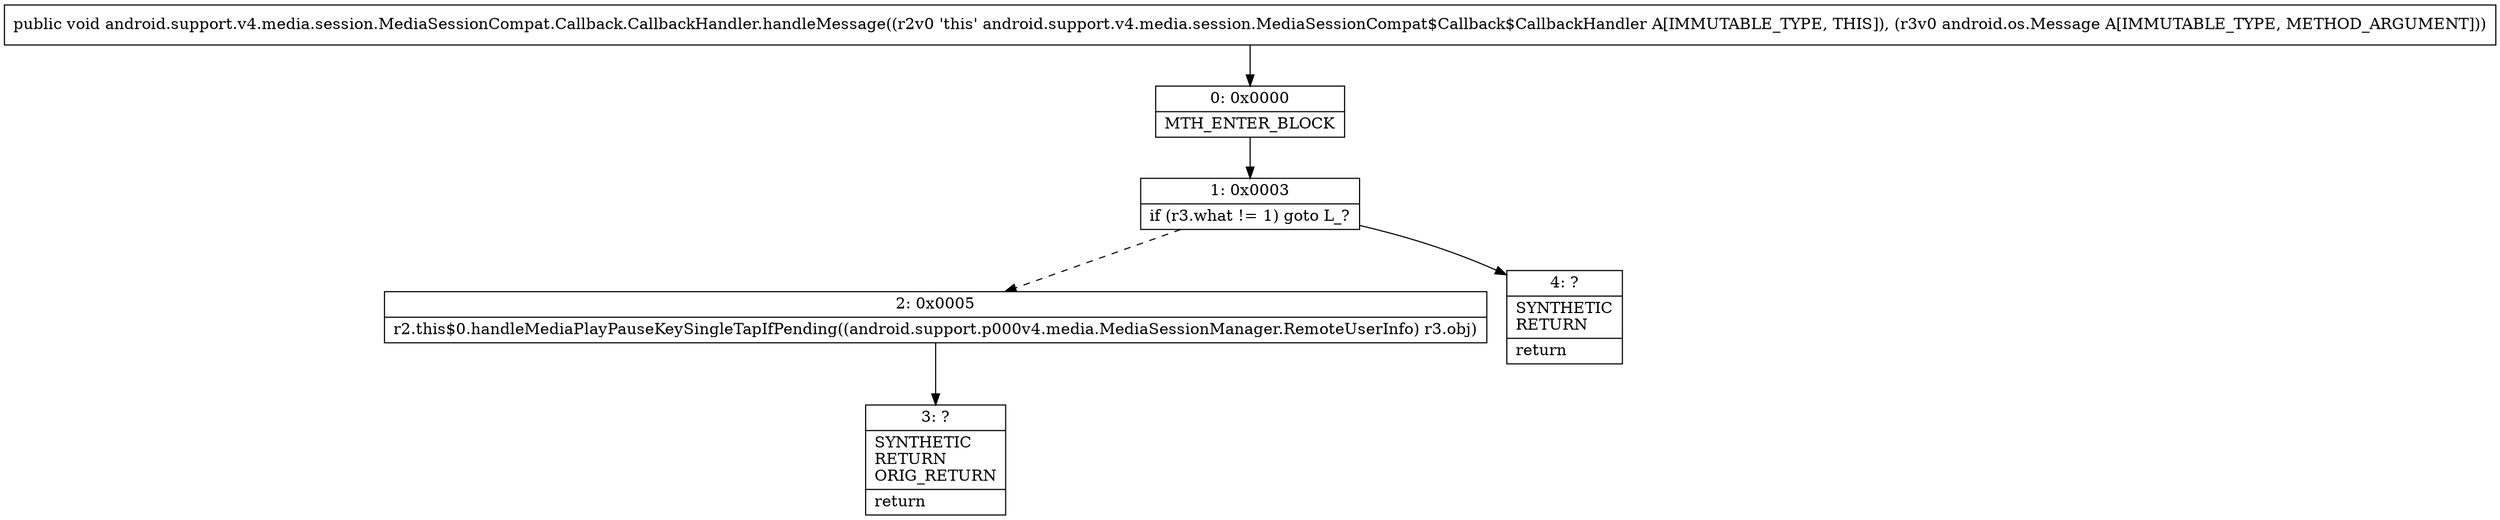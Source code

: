 digraph "CFG forandroid.support.v4.media.session.MediaSessionCompat.Callback.CallbackHandler.handleMessage(Landroid\/os\/Message;)V" {
Node_0 [shape=record,label="{0\:\ 0x0000|MTH_ENTER_BLOCK\l}"];
Node_1 [shape=record,label="{1\:\ 0x0003|if (r3.what != 1) goto L_?\l}"];
Node_2 [shape=record,label="{2\:\ 0x0005|r2.this$0.handleMediaPlayPauseKeySingleTapIfPending((android.support.p000v4.media.MediaSessionManager.RemoteUserInfo) r3.obj)\l}"];
Node_3 [shape=record,label="{3\:\ ?|SYNTHETIC\lRETURN\lORIG_RETURN\l|return\l}"];
Node_4 [shape=record,label="{4\:\ ?|SYNTHETIC\lRETURN\l|return\l}"];
MethodNode[shape=record,label="{public void android.support.v4.media.session.MediaSessionCompat.Callback.CallbackHandler.handleMessage((r2v0 'this' android.support.v4.media.session.MediaSessionCompat$Callback$CallbackHandler A[IMMUTABLE_TYPE, THIS]), (r3v0 android.os.Message A[IMMUTABLE_TYPE, METHOD_ARGUMENT])) }"];
MethodNode -> Node_0;
Node_0 -> Node_1;
Node_1 -> Node_2[style=dashed];
Node_1 -> Node_4;
Node_2 -> Node_3;
}

